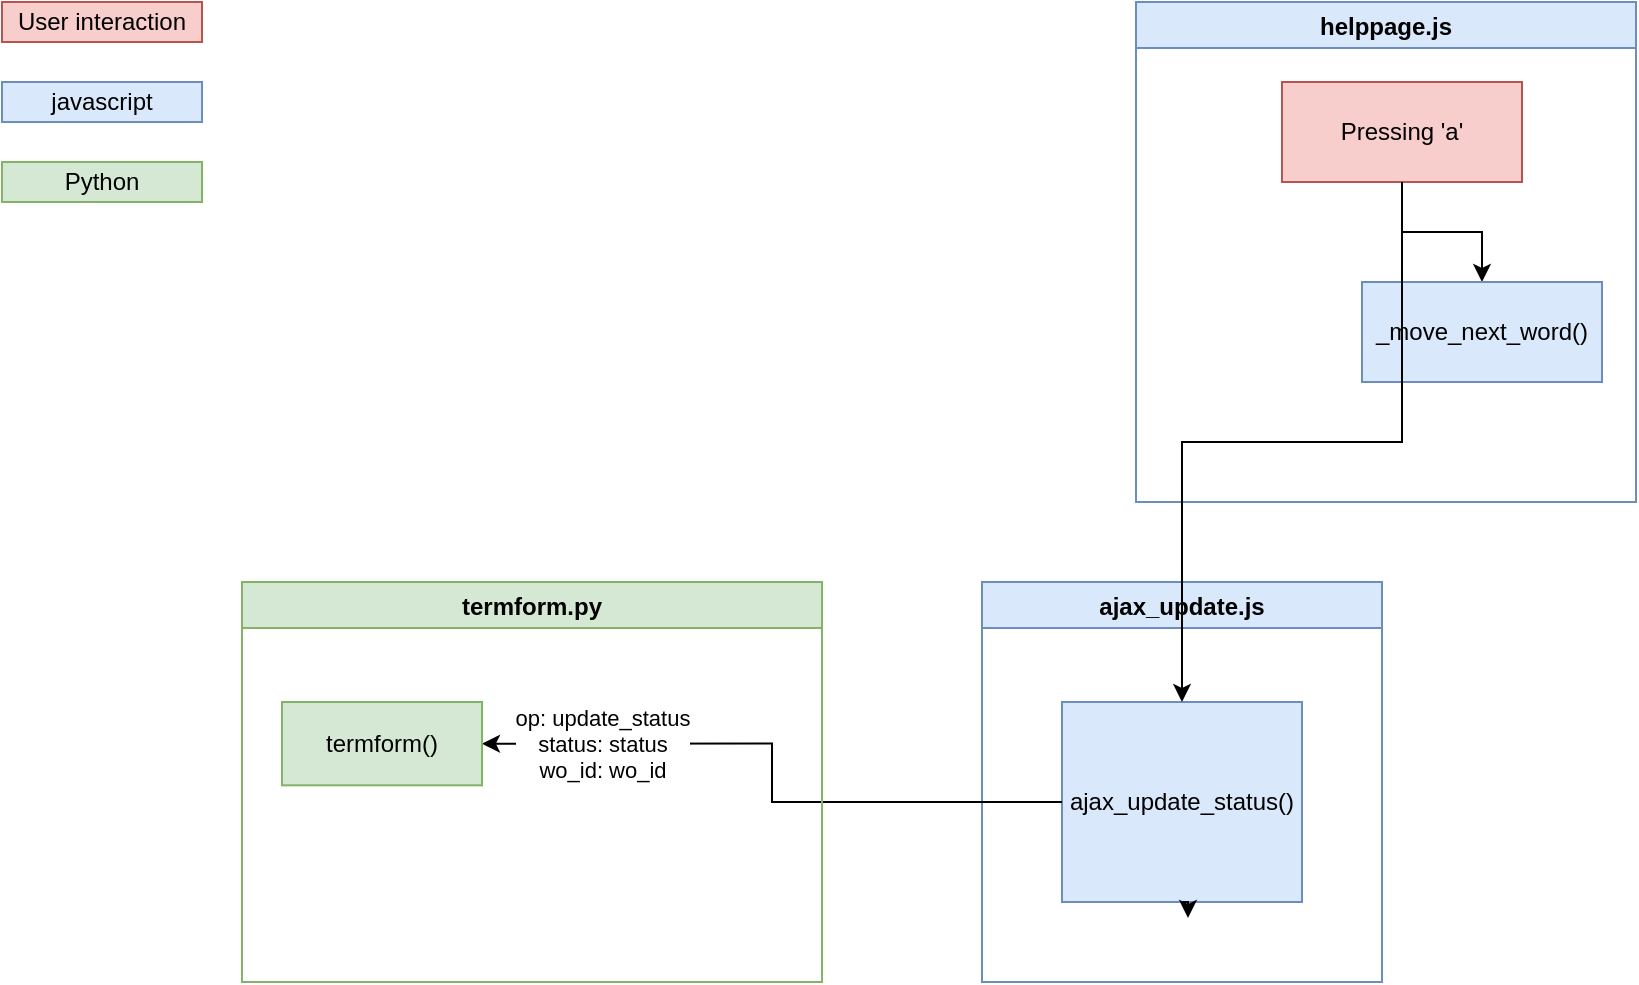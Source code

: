 <mxfile version="14.6.12" type="github">
  <diagram id="vUN9BYvMoHicTQgCzk0O" name="Page-1">
    <mxGraphModel dx="940" dy="566" grid="1" gridSize="10" guides="1" tooltips="1" connect="1" arrows="1" fold="1" page="1" pageScale="1" pageWidth="827" pageHeight="1169" math="0" shadow="0">
      <root>
        <mxCell id="0" />
        <mxCell id="1" parent="0" />
        <mxCell id="m3BPWXe_hGs6VmrIDzv6-9" value="&lt;div&gt;User interaction&lt;/div&gt;" style="text;html=1;strokeColor=#b85450;fillColor=#f8cecc;align=center;verticalAlign=middle;whiteSpace=wrap;rounded=0;" parent="1" vertex="1">
          <mxGeometry x="10" y="10" width="100" height="20" as="geometry" />
        </mxCell>
        <mxCell id="m3BPWXe_hGs6VmrIDzv6-10" value="javascript" style="text;html=1;strokeColor=#6c8ebf;fillColor=#dae8fc;align=center;verticalAlign=middle;whiteSpace=wrap;rounded=0;" parent="1" vertex="1">
          <mxGeometry x="10" y="50" width="100" height="20" as="geometry" />
        </mxCell>
        <mxCell id="m3BPWXe_hGs6VmrIDzv6-14" style="edgeStyle=orthogonalEdgeStyle;rounded=0;orthogonalLoop=1;jettySize=auto;html=1;exitX=0.5;exitY=1;exitDx=0;exitDy=0;" parent="1" source="m3BPWXe_hGs6VmrIDzv6-12" edge="1">
          <mxGeometry relative="1" as="geometry">
            <mxPoint x="60" y="90" as="targetPoint" />
          </mxGeometry>
        </mxCell>
        <mxCell id="m3BPWXe_hGs6VmrIDzv6-12" value="Python" style="text;html=1;strokeColor=#82b366;fillColor=#d5e8d4;align=center;verticalAlign=middle;whiteSpace=wrap;rounded=0;" parent="1" vertex="1">
          <mxGeometry x="10" y="90" width="100" height="20" as="geometry" />
        </mxCell>
        <mxCell id="m3BPWXe_hGs6VmrIDzv6-16" value="ajax_update.js" style="swimlane;fillColor=#dae8fc;strokeColor=#6c8ebf;" parent="1" vertex="1">
          <mxGeometry x="500" y="300" width="200" height="200" as="geometry" />
        </mxCell>
        <mxCell id="m3BPWXe_hGs6VmrIDzv6-2" value="ajax_update_status()" style="rounded=0;whiteSpace=wrap;html=1;fillColor=#dae8fc;strokeColor=#6c8ebf;" parent="m3BPWXe_hGs6VmrIDzv6-16" vertex="1">
          <mxGeometry x="40" y="60" width="120" height="100" as="geometry" />
        </mxCell>
        <mxCell id="m3BPWXe_hGs6VmrIDzv6-19" style="edgeStyle=orthogonalEdgeStyle;rounded=0;orthogonalLoop=1;jettySize=auto;html=1;exitX=0.5;exitY=1;exitDx=0;exitDy=0;entryX=0.525;entryY=1.08;entryDx=0;entryDy=0;entryPerimeter=0;" parent="m3BPWXe_hGs6VmrIDzv6-16" source="m3BPWXe_hGs6VmrIDzv6-2" target="m3BPWXe_hGs6VmrIDzv6-2" edge="1">
          <mxGeometry relative="1" as="geometry" />
        </mxCell>
        <mxCell id="m3BPWXe_hGs6VmrIDzv6-18" value="helppage.js" style="swimlane;fillColor=#dae8fc;strokeColor=#6c8ebf;" parent="1" vertex="1">
          <mxGeometry x="577" y="10" width="250" height="250" as="geometry" />
        </mxCell>
        <mxCell id="m3BPWXe_hGs6VmrIDzv6-22" style="edgeStyle=orthogonalEdgeStyle;rounded=0;orthogonalLoop=1;jettySize=auto;html=1;entryX=0.5;entryY=0;entryDx=0;entryDy=0;" parent="m3BPWXe_hGs6VmrIDzv6-18" source="m3BPWXe_hGs6VmrIDzv6-1" target="m3BPWXe_hGs6VmrIDzv6-5" edge="1">
          <mxGeometry relative="1" as="geometry" />
        </mxCell>
        <mxCell id="m3BPWXe_hGs6VmrIDzv6-1" value="Pressing &#39;a&#39;" style="rounded=0;whiteSpace=wrap;html=1;fillColor=#f8cecc;strokeColor=#b85450;" parent="m3BPWXe_hGs6VmrIDzv6-18" vertex="1">
          <mxGeometry x="73" y="40" width="120" height="50" as="geometry" />
        </mxCell>
        <mxCell id="m3BPWXe_hGs6VmrIDzv6-5" value="_move_next_word()" style="rounded=0;whiteSpace=wrap;html=1;fillColor=#dae8fc;strokeColor=#6c8ebf;" parent="m3BPWXe_hGs6VmrIDzv6-18" vertex="1">
          <mxGeometry x="113" y="140" width="120" height="50" as="geometry" />
        </mxCell>
        <mxCell id="m3BPWXe_hGs6VmrIDzv6-21" style="edgeStyle=orthogonalEdgeStyle;rounded=0;orthogonalLoop=1;jettySize=auto;html=1;entryX=1;entryY=0.5;entryDx=0;entryDy=0;" parent="1" source="m3BPWXe_hGs6VmrIDzv6-2" target="m3BPWXe_hGs6VmrIDzv6-15" edge="1">
          <mxGeometry relative="1" as="geometry" />
        </mxCell>
        <mxCell id="bOu5gGOmbY3mw_cRshdL-2" value="&lt;div&gt;op: update_status&lt;br&gt;status: status&lt;/div&gt;&lt;div&gt;wo_id: wo_id&lt;br&gt;&lt;/div&gt;" style="edgeLabel;html=1;align=center;verticalAlign=middle;resizable=0;points=[];" vertex="1" connectable="0" parent="m3BPWXe_hGs6VmrIDzv6-21">
          <mxGeometry x="0.745" y="-2" relative="1" as="geometry">
            <mxPoint x="19" y="2" as="offset" />
          </mxGeometry>
        </mxCell>
        <mxCell id="m3BPWXe_hGs6VmrIDzv6-25" style="edgeStyle=orthogonalEdgeStyle;rounded=0;orthogonalLoop=1;jettySize=auto;html=1;entryX=0.5;entryY=0;entryDx=0;entryDy=0;" parent="1" source="m3BPWXe_hGs6VmrIDzv6-1" target="m3BPWXe_hGs6VmrIDzv6-2" edge="1">
          <mxGeometry relative="1" as="geometry" />
        </mxCell>
        <mxCell id="m3BPWXe_hGs6VmrIDzv6-26" value="termform.py" style="swimlane;fillColor=#d5e8d4;strokeColor=#82b366;" parent="1" vertex="1">
          <mxGeometry x="130" y="300" width="290" height="200" as="geometry" />
        </mxCell>
        <mxCell id="m3BPWXe_hGs6VmrIDzv6-15" value="&lt;div&gt;termform()&lt;/div&gt;" style="rounded=0;whiteSpace=wrap;html=1;fillColor=#d5e8d4;strokeColor=#82b366;" parent="m3BPWXe_hGs6VmrIDzv6-26" vertex="1">
          <mxGeometry x="20" y="60" width="100" height="41.67" as="geometry" />
        </mxCell>
      </root>
    </mxGraphModel>
  </diagram>
</mxfile>
